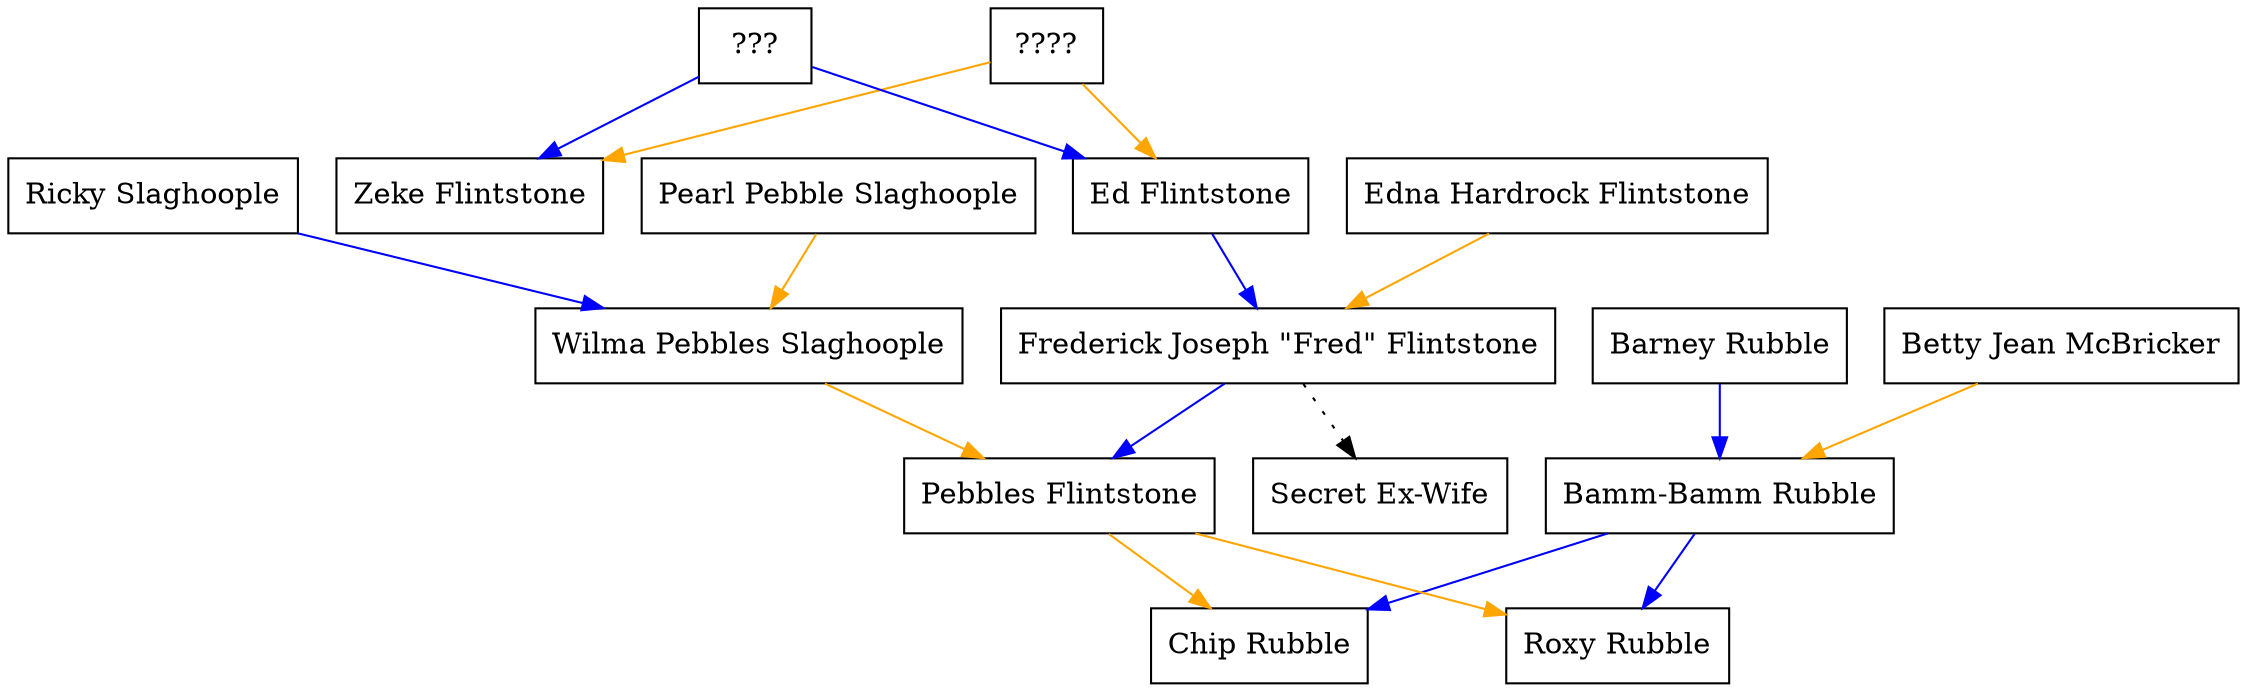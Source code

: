 digraph family_tree {  personhash50d359571a4555711e46017cc54beeda [label="Betty Jean McBricker", shape="box"];  personhashcbca31e545cad611edbfc3682a036912 [label="Barney Rubble", shape="box"];  personhash1e20d4807103602e59e031553764eb1a [label="Zeke Flintstone", shape="box"];  personhash2bafddd63f0b0592955c03dd2b0d0300 [label="Bamm-Bamm Rubble", shape="box"];  personhash6ec35b66cd6e0a3511d069d5f3426c26 [label="Pearl Pebble Slaghoople", shape="box"];  personhash471e5990486b9699975bcae2e85078a6 [label="Roxy Rubble", shape="box"];  personhash531f6f0f0fbd8faa929ba5a5f044b523 [label="Secret Ex-Wife", shape="box"];  personhash99214cc86351178547810bf9ec9165ce [label="Ricky Slaghoople", shape="box"];  personhashf3bd41d554a73d4405246f6a1716e24e [label="Ed Flintstone", shape="box"];  personhashfc3be81c9d0f1cb98834b7454d0a8e4c [label="Edna Hardrock Flintstone", shape="box"];  personhashe94f0bfab8c987a7437ba4e1697c1cc0 [label="????", shape="box"];  personhash164e6f763be8a5c46463905765973a1a [label="Pebbles Flintstone", shape="box"];  personhash7820a15a01dd041c5ba31bfc68e4c968 [label="Chip Rubble", shape="box"];  personhash446a043e926d57d0178e6b253fc9474b [label="Wilma Pebbles Slaghoople", shape="box"];  personhash0d1b08c34858921bc7c662b228acb7ba [label="???", shape="box"];  personhash2684a38f86d8cdd3eb928ec06f3e06dc [label="Frederick Joseph \"Fred\" Flintstone", shape="box"];  personhash99214cc86351178547810bf9ec9165ce -> personhash446a043e926d57d0178e6b253fc9474b [color=blue];  personhash2bafddd63f0b0592955c03dd2b0d0300 -> personhash471e5990486b9699975bcae2e85078a6 [color=blue];  personhash2bafddd63f0b0592955c03dd2b0d0300 -> personhash7820a15a01dd041c5ba31bfc68e4c968 [color=blue];  personhashf3bd41d554a73d4405246f6a1716e24e -> personhash2684a38f86d8cdd3eb928ec06f3e06dc [color=blue];  personhashcbca31e545cad611edbfc3682a036912 -> personhash2bafddd63f0b0592955c03dd2b0d0300 [color=blue];  personhash0d1b08c34858921bc7c662b228acb7ba -> personhashf3bd41d554a73d4405246f6a1716e24e [color=blue];  personhash0d1b08c34858921bc7c662b228acb7ba -> personhash1e20d4807103602e59e031553764eb1a [color=blue];  personhash2684a38f86d8cdd3eb928ec06f3e06dc -> personhash164e6f763be8a5c46463905765973a1a [color=blue];  personhash50d359571a4555711e46017cc54beeda -> personhash2bafddd63f0b0592955c03dd2b0d0300 [color=orange];  personhashfc3be81c9d0f1cb98834b7454d0a8e4c -> personhash2684a38f86d8cdd3eb928ec06f3e06dc [color=orange];  personhash164e6f763be8a5c46463905765973a1a -> personhash471e5990486b9699975bcae2e85078a6 [color=orange];  personhash164e6f763be8a5c46463905765973a1a -> personhash7820a15a01dd041c5ba31bfc68e4c968 [color=orange];  personhash6ec35b66cd6e0a3511d069d5f3426c26 -> personhash446a043e926d57d0178e6b253fc9474b [color=orange];  personhash446a043e926d57d0178e6b253fc9474b -> personhash164e6f763be8a5c46463905765973a1a [color=orange];  personhashe94f0bfab8c987a7437ba4e1697c1cc0 -> personhashf3bd41d554a73d4405246f6a1716e24e [color=orange];  personhashe94f0bfab8c987a7437ba4e1697c1cc0 -> personhash1e20d4807103602e59e031553764eb1a [color=orange];  personhash2684a38f86d8cdd3eb928ec06f3e06dc -> personhash531f6f0f0fbd8faa929ba5a5f044b523 [style="dotted"];}